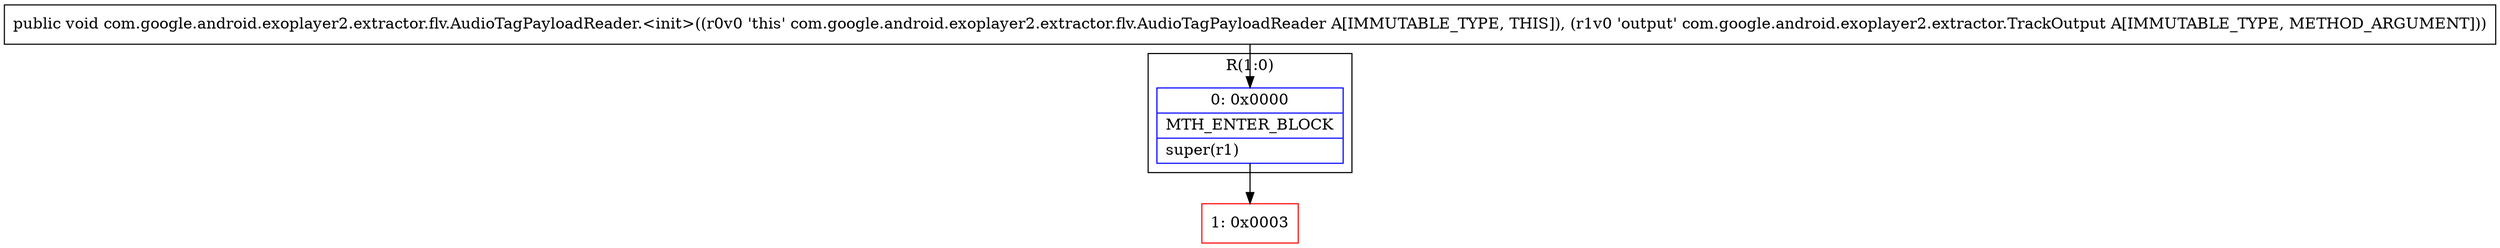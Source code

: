 digraph "CFG forcom.google.android.exoplayer2.extractor.flv.AudioTagPayloadReader.\<init\>(Lcom\/google\/android\/exoplayer2\/extractor\/TrackOutput;)V" {
subgraph cluster_Region_661499329 {
label = "R(1:0)";
node [shape=record,color=blue];
Node_0 [shape=record,label="{0\:\ 0x0000|MTH_ENTER_BLOCK\l|super(r1)\l}"];
}
Node_1 [shape=record,color=red,label="{1\:\ 0x0003}"];
MethodNode[shape=record,label="{public void com.google.android.exoplayer2.extractor.flv.AudioTagPayloadReader.\<init\>((r0v0 'this' com.google.android.exoplayer2.extractor.flv.AudioTagPayloadReader A[IMMUTABLE_TYPE, THIS]), (r1v0 'output' com.google.android.exoplayer2.extractor.TrackOutput A[IMMUTABLE_TYPE, METHOD_ARGUMENT])) }"];
MethodNode -> Node_0;
Node_0 -> Node_1;
}

